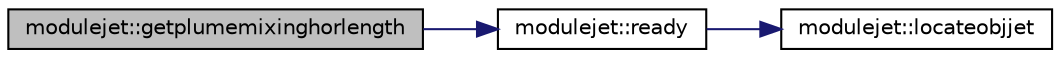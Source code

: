 digraph "modulejet::getplumemixinghorlength"
{
 // LATEX_PDF_SIZE
  edge [fontname="Helvetica",fontsize="10",labelfontname="Helvetica",labelfontsize="10"];
  node [fontname="Helvetica",fontsize="10",shape=record];
  rankdir="LR";
  Node1 [label="modulejet::getplumemixinghorlength",height=0.2,width=0.4,color="black", fillcolor="grey75", style="filled", fontcolor="black",tooltip=" "];
  Node1 -> Node2 [color="midnightblue",fontsize="10",style="solid"];
  Node2 [label="modulejet::ready",height=0.2,width=0.4,color="black", fillcolor="white", style="filled",URL="$namespacemodulejet.html#a08cf17884b67eb6e393c3f7553f6398f",tooltip=" "];
  Node2 -> Node3 [color="midnightblue",fontsize="10",style="solid"];
  Node3 [label="modulejet::locateobjjet",height=0.2,width=0.4,color="black", fillcolor="white", style="filled",URL="$namespacemodulejet.html#a0b2668a76b18f69741deda8796740f8f",tooltip=" "];
}
